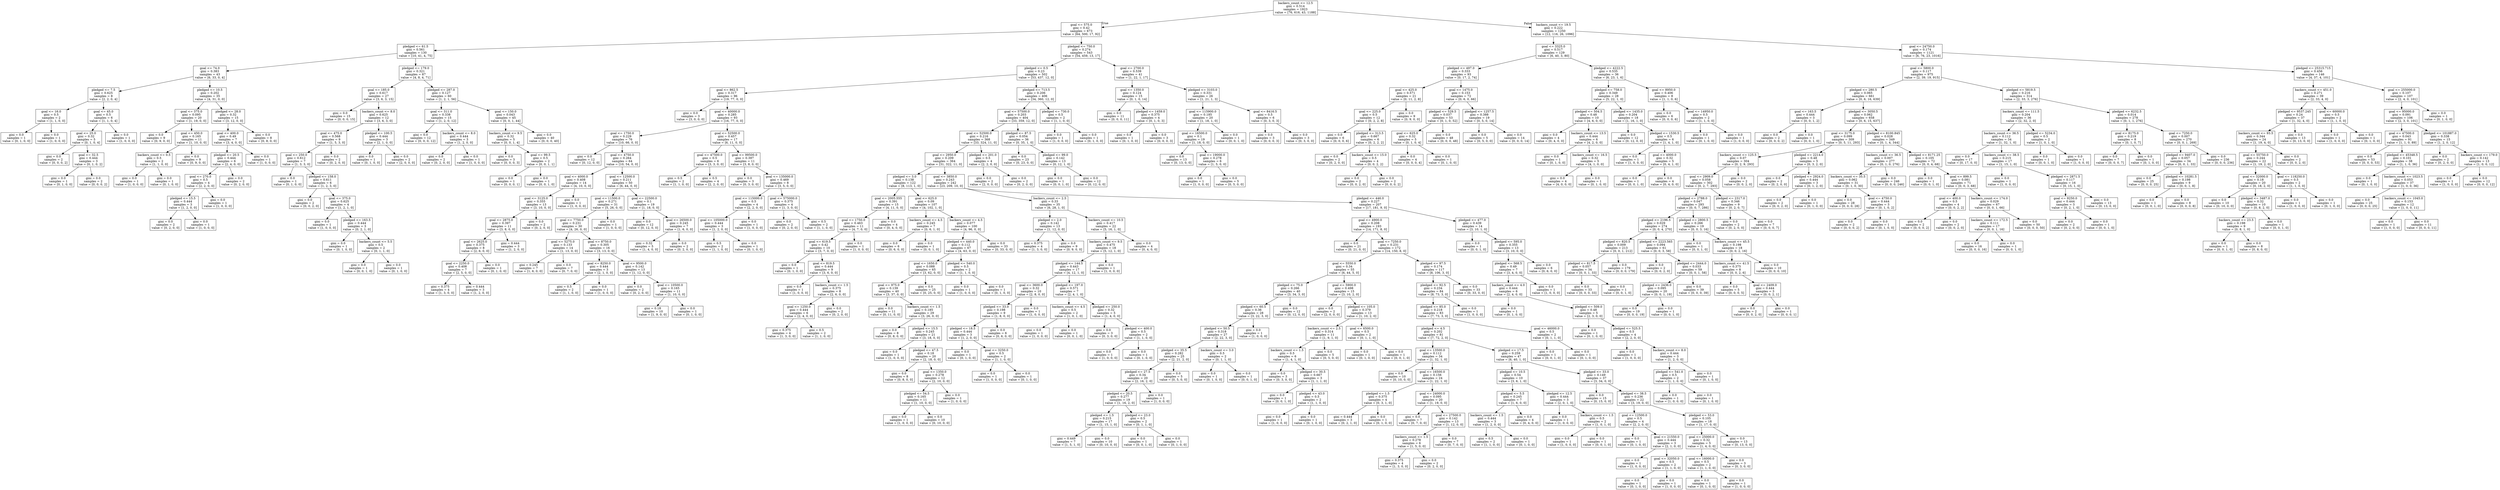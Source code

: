 digraph Tree {
node [shape=box] ;
0 [label="backers_count <= 12.5\ngini = 0.514\nsamples = 1923\nvalue = [76, 616, 43, 1188]"] ;
1 [label="goal <= 575.0\ngini = 0.42\nsamples = 673\nvalue = [64, 500, 17, 92]"] ;
0 -> 1 [labeldistance=2.5, labelangle=45, headlabel="True"] ;
2 [label="pledged <= 61.5\ngini = 0.561\nsamples = 130\nvalue = [10, 41, 4, 75]"] ;
1 -> 2 ;
3 [label="goal <= 74.0\ngini = 0.383\nsamples = 43\nvalue = [6, 33, 0, 4]"] ;
2 -> 3 ;
4 [label="pledged <= 7.5\ngini = 0.625\nsamples = 8\nvalue = [2, 2, 0, 4]"] ;
3 -> 4 ;
5 [label="goal <= 16.0\ngini = 0.5\nsamples = 2\nvalue = [1, 1, 0, 0]"] ;
4 -> 5 ;
6 [label="gini = 0.0\nsamples = 1\nvalue = [0, 1, 0, 0]"] ;
5 -> 6 ;
7 [label="gini = 0.0\nsamples = 1\nvalue = [1, 0, 0, 0]"] ;
5 -> 7 ;
8 [label="goal <= 45.0\ngini = 0.5\nsamples = 6\nvalue = [1, 1, 0, 4]"] ;
4 -> 8 ;
9 [label="goal <= 25.0\ngini = 0.32\nsamples = 5\nvalue = [0, 1, 0, 4]"] ;
8 -> 9 ;
10 [label="gini = 0.0\nsamples = 2\nvalue = [0, 0, 0, 2]"] ;
9 -> 10 ;
11 [label="goal <= 32.5\ngini = 0.444\nsamples = 3\nvalue = [0, 1, 0, 2]"] ;
9 -> 11 ;
12 [label="gini = 0.0\nsamples = 1\nvalue = [0, 1, 0, 0]"] ;
11 -> 12 ;
13 [label="gini = 0.0\nsamples = 2\nvalue = [0, 0, 0, 2]"] ;
11 -> 13 ;
14 [label="gini = 0.0\nsamples = 1\nvalue = [1, 0, 0, 0]"] ;
8 -> 14 ;
15 [label="pledged <= 10.5\ngini = 0.202\nsamples = 35\nvalue = [4, 31, 0, 0]"] ;
3 -> 15 ;
16 [label="goal <= 375.0\ngini = 0.095\nsamples = 20\nvalue = [1, 19, 0, 0]"] ;
15 -> 16 ;
17 [label="gini = 0.0\nsamples = 9\nvalue = [0, 9, 0, 0]"] ;
16 -> 17 ;
18 [label="goal <= 450.0\ngini = 0.165\nsamples = 11\nvalue = [1, 10, 0, 0]"] ;
16 -> 18 ;
19 [label="backers_count <= 0.5\ngini = 0.5\nsamples = 2\nvalue = [1, 1, 0, 0]"] ;
18 -> 19 ;
20 [label="gini = 0.0\nsamples = 1\nvalue = [1, 0, 0, 0]"] ;
19 -> 20 ;
21 [label="gini = 0.0\nsamples = 1\nvalue = [0, 1, 0, 0]"] ;
19 -> 21 ;
22 [label="gini = 0.0\nsamples = 9\nvalue = [0, 9, 0, 0]"] ;
18 -> 22 ;
23 [label="pledged <= 28.0\ngini = 0.32\nsamples = 15\nvalue = [3, 12, 0, 0]"] ;
15 -> 23 ;
24 [label="goal <= 400.0\ngini = 0.49\nsamples = 7\nvalue = [3, 4, 0, 0]"] ;
23 -> 24 ;
25 [label="pledged <= 20.5\ngini = 0.444\nsamples = 6\nvalue = [2, 4, 0, 0]"] ;
24 -> 25 ;
26 [label="goal <= 270.0\ngini = 0.5\nsamples = 4\nvalue = [2, 2, 0, 0]"] ;
25 -> 26 ;
27 [label="pledged <= 15.5\ngini = 0.444\nsamples = 3\nvalue = [1, 2, 0, 0]"] ;
26 -> 27 ;
28 [label="gini = 0.0\nsamples = 2\nvalue = [0, 2, 0, 0]"] ;
27 -> 28 ;
29 [label="gini = 0.0\nsamples = 1\nvalue = [1, 0, 0, 0]"] ;
27 -> 29 ;
30 [label="gini = 0.0\nsamples = 1\nvalue = [1, 0, 0, 0]"] ;
26 -> 30 ;
31 [label="gini = 0.0\nsamples = 2\nvalue = [0, 2, 0, 0]"] ;
25 -> 31 ;
32 [label="gini = 0.0\nsamples = 1\nvalue = [1, 0, 0, 0]"] ;
24 -> 32 ;
33 [label="gini = 0.0\nsamples = 8\nvalue = [0, 8, 0, 0]"] ;
23 -> 33 ;
34 [label="pledged <= 179.0\ngini = 0.321\nsamples = 87\nvalue = [4, 8, 4, 71]"] ;
2 -> 34 ;
35 [label="goal <= 185.0\ngini = 0.617\nsamples = 27\nvalue = [3, 6, 3, 15]"] ;
34 -> 35 ;
36 [label="gini = 0.0\nsamples = 15\nvalue = [0, 0, 0, 15]"] ;
35 -> 36 ;
37 [label="backers_count <= 8.0\ngini = 0.625\nsamples = 12\nvalue = [3, 6, 3, 0]"] ;
35 -> 37 ;
38 [label="goal <= 475.0\ngini = 0.568\nsamples = 9\nvalue = [1, 5, 3, 0]"] ;
37 -> 38 ;
39 [label="goal <= 250.0\ngini = 0.612\nsamples = 7\nvalue = [1, 3, 3, 0]"] ;
38 -> 39 ;
40 [label="gini = 0.0\nsamples = 1\nvalue = [0, 1, 0, 0]"] ;
39 -> 40 ;
41 [label="pledged <= 158.0\ngini = 0.611\nsamples = 6\nvalue = [1, 2, 3, 0]"] ;
39 -> 41 ;
42 [label="gini = 0.0\nsamples = 2\nvalue = [0, 0, 2, 0]"] ;
41 -> 42 ;
43 [label="goal <= 375.0\ngini = 0.625\nsamples = 4\nvalue = [1, 2, 1, 0]"] ;
41 -> 43 ;
44 [label="gini = 0.0\nsamples = 1\nvalue = [1, 0, 0, 0]"] ;
43 -> 44 ;
45 [label="pledged <= 163.5\ngini = 0.444\nsamples = 3\nvalue = [0, 2, 1, 0]"] ;
43 -> 45 ;
46 [label="gini = 0.0\nsamples = 1\nvalue = [0, 1, 0, 0]"] ;
45 -> 46 ;
47 [label="backers_count <= 5.5\ngini = 0.5\nsamples = 2\nvalue = [0, 1, 1, 0]"] ;
45 -> 47 ;
48 [label="gini = 0.0\nsamples = 1\nvalue = [0, 0, 1, 0]"] ;
47 -> 48 ;
49 [label="gini = 0.0\nsamples = 1\nvalue = [0, 1, 0, 0]"] ;
47 -> 49 ;
50 [label="gini = 0.0\nsamples = 2\nvalue = [0, 2, 0, 0]"] ;
38 -> 50 ;
51 [label="pledged <= 100.5\ngini = 0.444\nsamples = 3\nvalue = [2, 1, 0, 0]"] ;
37 -> 51 ;
52 [label="gini = 0.0\nsamples = 1\nvalue = [0, 1, 0, 0]"] ;
51 -> 52 ;
53 [label="gini = 0.0\nsamples = 2\nvalue = [2, 0, 0, 0]"] ;
51 -> 53 ;
54 [label="pledged <= 287.0\ngini = 0.127\nsamples = 60\nvalue = [1, 2, 1, 56]"] ;
34 -> 54 ;
55 [label="goal <= 311.0\ngini = 0.338\nsamples = 15\nvalue = [1, 2, 0, 12]"] ;
54 -> 55 ;
56 [label="gini = 0.0\nsamples = 12\nvalue = [0, 0, 0, 12]"] ;
55 -> 56 ;
57 [label="backers_count <= 8.0\ngini = 0.444\nsamples = 3\nvalue = [1, 2, 0, 0]"] ;
55 -> 57 ;
58 [label="gini = 0.0\nsamples = 2\nvalue = [0, 2, 0, 0]"] ;
57 -> 58 ;
59 [label="gini = 0.0\nsamples = 1\nvalue = [1, 0, 0, 0]"] ;
57 -> 59 ;
60 [label="goal <= 150.0\ngini = 0.043\nsamples = 45\nvalue = [0, 0, 1, 44]"] ;
54 -> 60 ;
61 [label="backers_count <= 9.5\ngini = 0.32\nsamples = 5\nvalue = [0, 0, 1, 4]"] ;
60 -> 61 ;
62 [label="gini = 0.0\nsamples = 3\nvalue = [0, 0, 0, 3]"] ;
61 -> 62 ;
63 [label="goal <= 99.5\ngini = 0.5\nsamples = 2\nvalue = [0, 0, 1, 1]"] ;
61 -> 63 ;
64 [label="gini = 0.0\nsamples = 1\nvalue = [0, 0, 0, 1]"] ;
63 -> 64 ;
65 [label="gini = 0.0\nsamples = 1\nvalue = [0, 0, 1, 0]"] ;
63 -> 65 ;
66 [label="gini = 0.0\nsamples = 40\nvalue = [0, 0, 0, 40]"] ;
60 -> 66 ;
67 [label="pledged <= 750.0\ngini = 0.274\nsamples = 543\nvalue = [54, 459, 13, 17]"] ;
1 -> 67 ;
68 [label="pledged <= 0.5\ngini = 0.23\nsamples = 502\nvalue = [53, 437, 12, 0]"] ;
67 -> 68 ;
69 [label="goal <= 862.5\ngini = 0.317\nsamples = 96\nvalue = [19, 77, 0, 0]"] ;
68 -> 69 ;
70 [label="gini = 0.0\nsamples = 3\nvalue = [3, 0, 0, 0]"] ;
69 -> 70 ;
71 [label="goal <= 40000.0\ngini = 0.285\nsamples = 93\nvalue = [16, 77, 0, 0]"] ;
69 -> 71 ;
72 [label="goal <= 1750.0\ngini = 0.229\nsamples = 76\nvalue = [10, 66, 0, 0]"] ;
71 -> 72 ;
73 [label="gini = 0.0\nsamples = 12\nvalue = [0, 12, 0, 0]"] ;
72 -> 73 ;
74 [label="goal <= 4750.0\ngini = 0.264\nsamples = 64\nvalue = [10, 54, 0, 0]"] ;
72 -> 74 ;
75 [label="goal <= 4000.0\ngini = 0.408\nsamples = 14\nvalue = [4, 10, 0, 0]"] ;
74 -> 75 ;
76 [label="goal <= 3125.0\ngini = 0.355\nsamples = 13\nvalue = [3, 10, 0, 0]"] ;
75 -> 76 ;
77 [label="goal <= 2875.0\ngini = 0.397\nsamples = 11\nvalue = [3, 8, 0, 0]"] ;
76 -> 77 ;
78 [label="goal <= 2625.0\ngini = 0.375\nsamples = 8\nvalue = [2, 6, 0, 0]"] ;
77 -> 78 ;
79 [label="goal <= 2250.0\ngini = 0.408\nsamples = 7\nvalue = [2, 5, 0, 0]"] ;
78 -> 79 ;
80 [label="gini = 0.375\nsamples = 4\nvalue = [1, 3, 0, 0]"] ;
79 -> 80 ;
81 [label="gini = 0.444\nsamples = 3\nvalue = [1, 2, 0, 0]"] ;
79 -> 81 ;
82 [label="gini = 0.0\nsamples = 1\nvalue = [0, 1, 0, 0]"] ;
78 -> 82 ;
83 [label="gini = 0.444\nsamples = 3\nvalue = [1, 2, 0, 0]"] ;
77 -> 83 ;
84 [label="gini = 0.0\nsamples = 2\nvalue = [0, 2, 0, 0]"] ;
76 -> 84 ;
85 [label="gini = 0.0\nsamples = 1\nvalue = [1, 0, 0, 0]"] ;
75 -> 85 ;
86 [label="goal <= 12500.0\ngini = 0.211\nsamples = 50\nvalue = [6, 44, 0, 0]"] ;
74 -> 86 ;
87 [label="goal <= 11500.0\ngini = 0.271\nsamples = 31\nvalue = [5, 26, 0, 0]"] ;
86 -> 87 ;
88 [label="goal <= 7750.0\ngini = 0.231\nsamples = 30\nvalue = [4, 26, 0, 0]"] ;
87 -> 88 ;
89 [label="goal <= 5275.0\ngini = 0.133\nsamples = 14\nvalue = [1, 13, 0, 0]"] ;
88 -> 89 ;
90 [label="gini = 0.245\nsamples = 7\nvalue = [1, 6, 0, 0]"] ;
89 -> 90 ;
91 [label="gini = 0.0\nsamples = 7\nvalue = [0, 7, 0, 0]"] ;
89 -> 91 ;
92 [label="goal <= 8750.0\ngini = 0.305\nsamples = 16\nvalue = [3, 13, 0, 0]"] ;
88 -> 92 ;
93 [label="goal <= 8250.0\ngini = 0.444\nsamples = 3\nvalue = [2, 1, 0, 0]"] ;
92 -> 93 ;
94 [label="gini = 0.5\nsamples = 2\nvalue = [1, 1, 0, 0]"] ;
93 -> 94 ;
95 [label="gini = 0.0\nsamples = 1\nvalue = [1, 0, 0, 0]"] ;
93 -> 95 ;
96 [label="goal <= 9500.0\ngini = 0.142\nsamples = 13\nvalue = [1, 12, 0, 0]"] ;
92 -> 96 ;
97 [label="gini = 0.0\nsamples = 2\nvalue = [0, 2, 0, 0]"] ;
96 -> 97 ;
98 [label="goal <= 10500.0\ngini = 0.165\nsamples = 11\nvalue = [1, 10, 0, 0]"] ;
96 -> 98 ;
99 [label="gini = 0.18\nsamples = 10\nvalue = [1, 9, 0, 0]"] ;
98 -> 99 ;
100 [label="gini = 0.0\nsamples = 1\nvalue = [0, 1, 0, 0]"] ;
98 -> 100 ;
101 [label="gini = 0.0\nsamples = 1\nvalue = [1, 0, 0, 0]"] ;
87 -> 101 ;
102 [label="goal <= 22500.0\ngini = 0.1\nsamples = 19\nvalue = [1, 18, 0, 0]"] ;
86 -> 102 ;
103 [label="gini = 0.0\nsamples = 12\nvalue = [0, 12, 0, 0]"] ;
102 -> 103 ;
104 [label="goal <= 26500.0\ngini = 0.245\nsamples = 7\nvalue = [1, 6, 0, 0]"] ;
102 -> 104 ;
105 [label="gini = 0.32\nsamples = 5\nvalue = [1, 4, 0, 0]"] ;
104 -> 105 ;
106 [label="gini = 0.0\nsamples = 2\nvalue = [0, 2, 0, 0]"] ;
104 -> 106 ;
107 [label="goal <= 52500.0\ngini = 0.457\nsamples = 17\nvalue = [6, 11, 0, 0]"] ;
71 -> 107 ;
108 [label="goal <= 47500.0\ngini = 0.5\nsamples = 6\nvalue = [3, 3, 0, 0]"] ;
107 -> 108 ;
109 [label="gini = 0.5\nsamples = 2\nvalue = [1, 1, 0, 0]"] ;
108 -> 109 ;
110 [label="gini = 0.5\nsamples = 4\nvalue = [2, 2, 0, 0]"] ;
108 -> 110 ;
111 [label="goal <= 99500.0\ngini = 0.397\nsamples = 11\nvalue = [3, 8, 0, 0]"] ;
107 -> 111 ;
112 [label="gini = 0.0\nsamples = 3\nvalue = [0, 3, 0, 0]"] ;
111 -> 112 ;
113 [label="goal <= 135000.0\ngini = 0.469\nsamples = 8\nvalue = [3, 5, 0, 0]"] ;
111 -> 113 ;
114 [label="goal <= 115000.0\ngini = 0.5\nsamples = 4\nvalue = [2, 2, 0, 0]"] ;
113 -> 114 ;
115 [label="goal <= 105000.0\ngini = 0.444\nsamples = 3\nvalue = [1, 2, 0, 0]"] ;
114 -> 115 ;
116 [label="gini = 0.5\nsamples = 2\nvalue = [1, 1, 0, 0]"] ;
115 -> 116 ;
117 [label="gini = 0.0\nsamples = 1\nvalue = [0, 1, 0, 0]"] ;
115 -> 117 ;
118 [label="gini = 0.0\nsamples = 1\nvalue = [1, 0, 0, 0]"] ;
114 -> 118 ;
119 [label="goal <= 575000.0\ngini = 0.375\nsamples = 4\nvalue = [1, 3, 0, 0]"] ;
113 -> 119 ;
120 [label="gini = 0.0\nsamples = 2\nvalue = [0, 2, 0, 0]"] ;
119 -> 120 ;
121 [label="gini = 0.5\nsamples = 2\nvalue = [1, 1, 0, 0]"] ;
119 -> 121 ;
122 [label="pledged <= 713.5\ngini = 0.206\nsamples = 406\nvalue = [34, 360, 12, 0]"] ;
68 -> 122 ;
123 [label="goal <= 57500.0\ngini = 0.203\nsamples = 404\nvalue = [33, 359, 12, 0]"] ;
122 -> 123 ;
124 [label="goal <= 52500.0\ngini = 0.216\nsamples = 368\nvalue = [33, 324, 11, 0]"] ;
123 -> 124 ;
125 [label="goal <= 2950.0\ngini = 0.209\nsamples = 364\nvalue = [31, 322, 11, 0]"] ;
124 -> 125 ;
126 [label="pledged <= 3.0\ngini = 0.138\nsamples = 122\nvalue = [8, 113, 1, 0]"] ;
125 -> 126 ;
127 [label="goal <= 2005.555\ngini = 0.391\nsamples = 15\nvalue = [4, 11, 0, 0]"] ;
126 -> 127 ;
128 [label="goal <= 1750.0\ngini = 0.463\nsamples = 11\nvalue = [4, 7, 0, 0]"] ;
127 -> 128 ;
129 [label="goal <= 619.5\ngini = 0.42\nsamples = 10\nvalue = [3, 7, 0, 0]"] ;
128 -> 129 ;
130 [label="gini = 0.0\nsamples = 1\nvalue = [0, 1, 0, 0]"] ;
129 -> 130 ;
131 [label="goal <= 819.5\ngini = 0.444\nsamples = 9\nvalue = [3, 6, 0, 0]"] ;
129 -> 131 ;
132 [label="gini = 0.0\nsamples = 1\nvalue = [1, 0, 0, 0]"] ;
131 -> 132 ;
133 [label="backers_count <= 1.5\ngini = 0.375\nsamples = 8\nvalue = [2, 6, 0, 0]"] ;
131 -> 133 ;
134 [label="goal <= 1250.0\ngini = 0.444\nsamples = 6\nvalue = [2, 4, 0, 0]"] ;
133 -> 134 ;
135 [label="gini = 0.375\nsamples = 4\nvalue = [1, 3, 0, 0]"] ;
134 -> 135 ;
136 [label="gini = 0.5\nsamples = 2\nvalue = [1, 1, 0, 0]"] ;
134 -> 136 ;
137 [label="gini = 0.0\nsamples = 2\nvalue = [0, 2, 0, 0]"] ;
133 -> 137 ;
138 [label="gini = 0.0\nsamples = 1\nvalue = [1, 0, 0, 0]"] ;
128 -> 138 ;
139 [label="gini = 0.0\nsamples = 4\nvalue = [0, 4, 0, 0]"] ;
127 -> 139 ;
140 [label="goal <= 625.0\ngini = 0.09\nsamples = 107\nvalue = [4, 102, 1, 0]"] ;
126 -> 140 ;
141 [label="backers_count <= 4.5\ngini = 0.245\nsamples = 7\nvalue = [0, 6, 1, 0]"] ;
140 -> 141 ;
142 [label="gini = 0.0\nsamples = 6\nvalue = [0, 6, 0, 0]"] ;
141 -> 142 ;
143 [label="gini = 0.0\nsamples = 1\nvalue = [0, 0, 1, 0]"] ;
141 -> 143 ;
144 [label="backers_count <= 4.5\ngini = 0.077\nsamples = 100\nvalue = [4, 96, 0, 0]"] ;
140 -> 144 ;
145 [label="pledged <= 440.0\ngini = 0.112\nsamples = 67\nvalue = [4, 63, 0, 0]"] ;
144 -> 145 ;
146 [label="goal <= 1650.0\ngini = 0.088\nsamples = 65\nvalue = [3, 62, 0, 0]"] ;
145 -> 146 ;
147 [label="goal <= 975.0\ngini = 0.139\nsamples = 40\nvalue = [3, 37, 0, 0]"] ;
146 -> 147 ;
148 [label="gini = 0.0\nsamples = 11\nvalue = [0, 11, 0, 0]"] ;
147 -> 148 ;
149 [label="backers_count <= 1.5\ngini = 0.185\nsamples = 29\nvalue = [3, 26, 0, 0]"] ;
147 -> 149 ;
150 [label="gini = 0.0\nsamples = 8\nvalue = [0, 8, 0, 0]"] ;
149 -> 150 ;
151 [label="pledged <= 15.5\ngini = 0.245\nsamples = 21\nvalue = [3, 18, 0, 0]"] ;
149 -> 151 ;
152 [label="gini = 0.0\nsamples = 1\nvalue = [1, 0, 0, 0]"] ;
151 -> 152 ;
153 [label="pledged <= 47.5\ngini = 0.18\nsamples = 20\nvalue = [2, 18, 0, 0]"] ;
151 -> 153 ;
154 [label="gini = 0.0\nsamples = 8\nvalue = [0, 8, 0, 0]"] ;
153 -> 154 ;
155 [label="goal <= 1350.0\ngini = 0.278\nsamples = 12\nvalue = [2, 10, 0, 0]"] ;
153 -> 155 ;
156 [label="pledged <= 54.5\ngini = 0.165\nsamples = 11\nvalue = [1, 10, 0, 0]"] ;
155 -> 156 ;
157 [label="gini = 0.0\nsamples = 1\nvalue = [1, 0, 0, 0]"] ;
156 -> 157 ;
158 [label="gini = 0.0\nsamples = 10\nvalue = [0, 10, 0, 0]"] ;
156 -> 158 ;
159 [label="gini = 0.0\nsamples = 1\nvalue = [1, 0, 0, 0]"] ;
155 -> 159 ;
160 [label="gini = 0.0\nsamples = 25\nvalue = [0, 25, 0, 0]"] ;
146 -> 160 ;
161 [label="pledged <= 540.0\ngini = 0.5\nsamples = 2\nvalue = [1, 1, 0, 0]"] ;
145 -> 161 ;
162 [label="gini = 0.0\nsamples = 1\nvalue = [1, 0, 0, 0]"] ;
161 -> 162 ;
163 [label="gini = 0.0\nsamples = 1\nvalue = [0, 1, 0, 0]"] ;
161 -> 163 ;
164 [label="gini = 0.0\nsamples = 33\nvalue = [0, 33, 0, 0]"] ;
144 -> 164 ;
165 [label="goal <= 3850.0\ngini = 0.243\nsamples = 242\nvalue = [23, 209, 10, 0]"] ;
125 -> 165 ;
166 [label="backers_count <= 2.5\ngini = 0.33\nsamples = 35\nvalue = [6, 28, 1, 0]"] ;
165 -> 166 ;
167 [label="pledged <= 2.0\ngini = 0.142\nsamples = 13\nvalue = [1, 12, 0, 0]"] ;
166 -> 167 ;
168 [label="gini = 0.375\nsamples = 4\nvalue = [1, 3, 0, 0]"] ;
167 -> 168 ;
169 [label="gini = 0.0\nsamples = 9\nvalue = [0, 9, 0, 0]"] ;
167 -> 169 ;
170 [label="backers_count <= 10.5\ngini = 0.417\nsamples = 22\nvalue = [5, 16, 1, 0]"] ;
166 -> 170 ;
171 [label="backers_count <= 9.5\ngini = 0.475\nsamples = 18\nvalue = [5, 12, 1, 0]"] ;
170 -> 171 ;
172 [label="pledged <= 144.5\ngini = 0.443\nsamples = 17\nvalue = [4, 12, 1, 0]"] ;
171 -> 172 ;
173 [label="goal <= 3600.0\ngini = 0.32\nsamples = 10\nvalue = [2, 8, 0, 0]"] ;
172 -> 173 ;
174 [label="pledged <= 33.0\ngini = 0.198\nsamples = 9\nvalue = [1, 8, 0, 0]"] ;
173 -> 174 ;
175 [label="pledged <= 18.5\ngini = 0.444\nsamples = 3\nvalue = [1, 2, 0, 0]"] ;
174 -> 175 ;
176 [label="gini = 0.0\nsamples = 1\nvalue = [0, 1, 0, 0]"] ;
175 -> 176 ;
177 [label="goal <= 3250.0\ngini = 0.5\nsamples = 2\nvalue = [1, 1, 0, 0]"] ;
175 -> 177 ;
178 [label="gini = 0.0\nsamples = 1\nvalue = [1, 0, 0, 0]"] ;
177 -> 178 ;
179 [label="gini = 0.0\nsamples = 1\nvalue = [0, 1, 0, 0]"] ;
177 -> 179 ;
180 [label="gini = 0.0\nsamples = 6\nvalue = [0, 6, 0, 0]"] ;
174 -> 180 ;
181 [label="gini = 0.0\nsamples = 1\nvalue = [1, 0, 0, 0]"] ;
173 -> 181 ;
182 [label="pledged <= 197.0\ngini = 0.571\nsamples = 7\nvalue = [2, 4, 1, 0]"] ;
172 -> 182 ;
183 [label="backers_count <= 4.5\ngini = 0.5\nsamples = 2\nvalue = [1, 0, 1, 0]"] ;
182 -> 183 ;
184 [label="gini = 0.0\nsamples = 1\nvalue = [1, 0, 0, 0]"] ;
183 -> 184 ;
185 [label="gini = 0.0\nsamples = 1\nvalue = [0, 0, 1, 0]"] ;
183 -> 185 ;
186 [label="pledged <= 250.0\ngini = 0.32\nsamples = 5\nvalue = [1, 4, 0, 0]"] ;
182 -> 186 ;
187 [label="gini = 0.0\nsamples = 3\nvalue = [0, 3, 0, 0]"] ;
186 -> 187 ;
188 [label="pledged <= 400.0\ngini = 0.5\nsamples = 2\nvalue = [1, 1, 0, 0]"] ;
186 -> 188 ;
189 [label="gini = 0.0\nsamples = 1\nvalue = [1, 0, 0, 0]"] ;
188 -> 189 ;
190 [label="gini = 0.0\nsamples = 1\nvalue = [0, 1, 0, 0]"] ;
188 -> 190 ;
191 [label="gini = 0.0\nsamples = 1\nvalue = [1, 0, 0, 0]"] ;
171 -> 191 ;
192 [label="gini = 0.0\nsamples = 4\nvalue = [0, 4, 0, 0]"] ;
170 -> 192 ;
193 [label="pledged <= 446.0\ngini = 0.227\nsamples = 207\nvalue = [17, 181, 9, 0]"] ;
165 -> 193 ;
194 [label="goal <= 4900.0\ngini = 0.208\nsamples = 193\nvalue = [14, 171, 8, 0]"] ;
193 -> 194 ;
195 [label="gini = 0.0\nsamples = 21\nvalue = [0, 21, 0, 0]"] ;
194 -> 195 ;
196 [label="goal <= 7250.0\ngini = 0.231\nsamples = 172\nvalue = [14, 150, 8, 0]"] ;
194 -> 196 ;
197 [label="goal <= 5550.0\ngini = 0.34\nsamples = 55\nvalue = [6, 44, 5, 0]"] ;
196 -> 197 ;
198 [label="pledged <= 75.0\ngini = 0.266\nsamples = 40\nvalue = [3, 34, 3, 0]"] ;
197 -> 198 ;
199 [label="pledged <= 60.5\ngini = 0.36\nsamples = 28\nvalue = [3, 22, 3, 0]"] ;
198 -> 199 ;
200 [label="pledged <= 50.5\ngini = 0.318\nsamples = 27\nvalue = [2, 22, 3, 0]"] ;
199 -> 200 ;
201 [label="pledged <= 35.5\ngini = 0.282\nsamples = 25\nvalue = [2, 21, 2, 0]"] ;
200 -> 201 ;
202 [label="pledged <= 27.5\ngini = 0.34\nsamples = 20\nvalue = [2, 16, 2, 0]"] ;
201 -> 202 ;
203 [label="pledged <= 20.5\ngini = 0.277\nsamples = 19\nvalue = [1, 16, 2, 0]"] ;
202 -> 203 ;
204 [label="pledged <= 1.5\ngini = 0.215\nsamples = 17\nvalue = [1, 15, 1, 0]"] ;
203 -> 204 ;
205 [label="gini = 0.449\nsamples = 7\nvalue = [1, 5, 1, 0]"] ;
204 -> 205 ;
206 [label="gini = 0.0\nsamples = 10\nvalue = [0, 10, 0, 0]"] ;
204 -> 206 ;
207 [label="pledged <= 23.0\ngini = 0.5\nsamples = 2\nvalue = [0, 1, 1, 0]"] ;
203 -> 207 ;
208 [label="gini = 0.0\nsamples = 1\nvalue = [0, 0, 1, 0]"] ;
207 -> 208 ;
209 [label="gini = 0.0\nsamples = 1\nvalue = [0, 1, 0, 0]"] ;
207 -> 209 ;
210 [label="gini = 0.0\nsamples = 1\nvalue = [1, 0, 0, 0]"] ;
202 -> 210 ;
211 [label="gini = 0.0\nsamples = 5\nvalue = [0, 5, 0, 0]"] ;
201 -> 211 ;
212 [label="backers_count <= 3.0\ngini = 0.5\nsamples = 2\nvalue = [0, 1, 1, 0]"] ;
200 -> 212 ;
213 [label="gini = 0.0\nsamples = 1\nvalue = [0, 1, 0, 0]"] ;
212 -> 213 ;
214 [label="gini = 0.0\nsamples = 1\nvalue = [0, 0, 1, 0]"] ;
212 -> 214 ;
215 [label="gini = 0.0\nsamples = 1\nvalue = [1, 0, 0, 0]"] ;
199 -> 215 ;
216 [label="gini = 0.0\nsamples = 12\nvalue = [0, 12, 0, 0]"] ;
198 -> 216 ;
217 [label="goal <= 5900.0\ngini = 0.498\nsamples = 15\nvalue = [3, 10, 2, 0]"] ;
197 -> 217 ;
218 [label="gini = 0.0\nsamples = 2\nvalue = [2, 0, 0, 0]"] ;
217 -> 218 ;
219 [label="pledged <= 105.0\ngini = 0.379\nsamples = 13\nvalue = [1, 10, 2, 0]"] ;
217 -> 219 ;
220 [label="backers_count <= 2.5\ngini = 0.314\nsamples = 11\nvalue = [1, 9, 1, 0]"] ;
219 -> 220 ;
221 [label="backers_count <= 1.5\ngini = 0.5\nsamples = 6\nvalue = [1, 4, 1, 0]"] ;
220 -> 221 ;
222 [label="gini = 0.0\nsamples = 3\nvalue = [0, 3, 0, 0]"] ;
221 -> 222 ;
223 [label="pledged <= 30.5\ngini = 0.667\nsamples = 3\nvalue = [1, 1, 1, 0]"] ;
221 -> 223 ;
224 [label="gini = 0.0\nsamples = 1\nvalue = [0, 0, 1, 0]"] ;
223 -> 224 ;
225 [label="pledged <= 43.0\ngini = 0.5\nsamples = 2\nvalue = [1, 1, 0, 0]"] ;
223 -> 225 ;
226 [label="gini = 0.0\nsamples = 1\nvalue = [1, 0, 0, 0]"] ;
225 -> 226 ;
227 [label="gini = 0.0\nsamples = 1\nvalue = [0, 1, 0, 0]"] ;
225 -> 227 ;
228 [label="gini = 0.0\nsamples = 5\nvalue = [0, 5, 0, 0]"] ;
220 -> 228 ;
229 [label="goal <= 6500.0\ngini = 0.5\nsamples = 2\nvalue = [0, 1, 1, 0]"] ;
219 -> 229 ;
230 [label="gini = 0.0\nsamples = 1\nvalue = [0, 1, 0, 0]"] ;
229 -> 230 ;
231 [label="gini = 0.0\nsamples = 1\nvalue = [0, 0, 1, 0]"] ;
229 -> 231 ;
232 [label="pledged <= 97.5\ngini = 0.174\nsamples = 117\nvalue = [8, 106, 3, 0]"] ;
196 -> 232 ;
233 [label="pledged <= 92.5\ngini = 0.234\nsamples = 84\nvalue = [8, 73, 3, 0]"] ;
232 -> 233 ;
234 [label="pledged <= 85.0\ngini = 0.218\nsamples = 83\nvalue = [7, 73, 3, 0]"] ;
233 -> 234 ;
235 [label="pledged <= 4.5\ngini = 0.202\nsamples = 81\nvalue = [7, 72, 2, 0]"] ;
234 -> 235 ;
236 [label="goal <= 13500.0\ngini = 0.112\nsamples = 34\nvalue = [1, 32, 1, 0]"] ;
235 -> 236 ;
237 [label="gini = 0.0\nsamples = 10\nvalue = [0, 10, 0, 0]"] ;
236 -> 237 ;
238 [label="goal <= 16500.0\ngini = 0.156\nsamples = 24\nvalue = [1, 22, 1, 0]"] ;
236 -> 238 ;
239 [label="pledged <= 1.5\ngini = 0.375\nsamples = 4\nvalue = [0, 3, 1, 0]"] ;
238 -> 239 ;
240 [label="gini = 0.444\nsamples = 3\nvalue = [0, 2, 1, 0]"] ;
239 -> 240 ;
241 [label="gini = 0.0\nsamples = 1\nvalue = [0, 1, 0, 0]"] ;
239 -> 241 ;
242 [label="goal <= 24000.0\ngini = 0.095\nsamples = 20\nvalue = [1, 19, 0, 0]"] ;
238 -> 242 ;
243 [label="gini = 0.0\nsamples = 7\nvalue = [0, 7, 0, 0]"] ;
242 -> 243 ;
244 [label="goal <= 27500.0\ngini = 0.142\nsamples = 13\nvalue = [1, 12, 0, 0]"] ;
242 -> 244 ;
245 [label="backers_count <= 1.5\ngini = 0.278\nsamples = 6\nvalue = [1, 5, 0, 0]"] ;
244 -> 245 ;
246 [label="gini = 0.375\nsamples = 4\nvalue = [1, 3, 0, 0]"] ;
245 -> 246 ;
247 [label="gini = 0.0\nsamples = 2\nvalue = [0, 2, 0, 0]"] ;
245 -> 247 ;
248 [label="gini = 0.0\nsamples = 7\nvalue = [0, 7, 0, 0]"] ;
244 -> 248 ;
249 [label="pledged <= 17.5\ngini = 0.259\nsamples = 47\nvalue = [6, 40, 1, 0]"] ;
235 -> 249 ;
250 [label="pledged <= 10.5\ngini = 0.54\nsamples = 10\nvalue = [3, 6, 1, 0]"] ;
249 -> 250 ;
251 [label="pledged <= 5.5\ngini = 0.245\nsamples = 7\nvalue = [1, 6, 0, 0]"] ;
250 -> 251 ;
252 [label="backers_count <= 1.5\ngini = 0.444\nsamples = 3\nvalue = [1, 2, 0, 0]"] ;
251 -> 252 ;
253 [label="gini = 0.5\nsamples = 2\nvalue = [1, 1, 0, 0]"] ;
252 -> 253 ;
254 [label="gini = 0.0\nsamples = 1\nvalue = [0, 1, 0, 0]"] ;
252 -> 254 ;
255 [label="gini = 0.0\nsamples = 4\nvalue = [0, 4, 0, 0]"] ;
251 -> 255 ;
256 [label="pledged <= 12.5\ngini = 0.444\nsamples = 3\nvalue = [2, 0, 1, 0]"] ;
250 -> 256 ;
257 [label="gini = 0.0\nsamples = 1\nvalue = [1, 0, 0, 0]"] ;
256 -> 257 ;
258 [label="backers_count <= 1.5\ngini = 0.5\nsamples = 2\nvalue = [1, 0, 1, 0]"] ;
256 -> 258 ;
259 [label="gini = 0.0\nsamples = 1\nvalue = [1, 0, 0, 0]"] ;
258 -> 259 ;
260 [label="gini = 0.0\nsamples = 1\nvalue = [0, 0, 1, 0]"] ;
258 -> 260 ;
261 [label="pledged <= 33.0\ngini = 0.149\nsamples = 37\nvalue = [3, 34, 0, 0]"] ;
249 -> 261 ;
262 [label="gini = 0.0\nsamples = 15\nvalue = [0, 15, 0, 0]"] ;
261 -> 262 ;
263 [label="pledged <= 38.5\ngini = 0.236\nsamples = 22\nvalue = [3, 19, 0, 0]"] ;
261 -> 263 ;
264 [label="goal <= 12500.0\ngini = 0.5\nsamples = 4\nvalue = [2, 2, 0, 0]"] ;
263 -> 264 ;
265 [label="gini = 0.0\nsamples = 1\nvalue = [0, 1, 0, 0]"] ;
264 -> 265 ;
266 [label="goal <= 21550.0\ngini = 0.444\nsamples = 3\nvalue = [2, 1, 0, 0]"] ;
264 -> 266 ;
267 [label="gini = 0.0\nsamples = 1\nvalue = [1, 0, 0, 0]"] ;
266 -> 267 ;
268 [label="goal <= 32050.0\ngini = 0.5\nsamples = 2\nvalue = [1, 1, 0, 0]"] ;
266 -> 268 ;
269 [label="gini = 0.0\nsamples = 1\nvalue = [0, 1, 0, 0]"] ;
268 -> 269 ;
270 [label="gini = 0.0\nsamples = 1\nvalue = [1, 0, 0, 0]"] ;
268 -> 270 ;
271 [label="pledged <= 53.0\ngini = 0.105\nsamples = 18\nvalue = [1, 17, 0, 0]"] ;
263 -> 271 ;
272 [label="goal <= 25000.0\ngini = 0.32\nsamples = 5\nvalue = [1, 4, 0, 0]"] ;
271 -> 272 ;
273 [label="goal <= 16000.0\ngini = 0.5\nsamples = 2\nvalue = [1, 1, 0, 0]"] ;
272 -> 273 ;
274 [label="gini = 0.0\nsamples = 1\nvalue = [0, 1, 0, 0]"] ;
273 -> 274 ;
275 [label="gini = 0.0\nsamples = 1\nvalue = [1, 0, 0, 0]"] ;
273 -> 275 ;
276 [label="gini = 0.0\nsamples = 3\nvalue = [0, 3, 0, 0]"] ;
272 -> 276 ;
277 [label="gini = 0.0\nsamples = 13\nvalue = [0, 13, 0, 0]"] ;
271 -> 277 ;
278 [label="goal <= 46000.0\ngini = 0.5\nsamples = 2\nvalue = [0, 1, 1, 0]"] ;
234 -> 278 ;
279 [label="gini = 0.0\nsamples = 1\nvalue = [0, 0, 1, 0]"] ;
278 -> 279 ;
280 [label="gini = 0.0\nsamples = 1\nvalue = [0, 1, 0, 0]"] ;
278 -> 280 ;
281 [label="gini = 0.0\nsamples = 1\nvalue = [1, 0, 0, 0]"] ;
233 -> 281 ;
282 [label="gini = 0.0\nsamples = 33\nvalue = [0, 33, 0, 0]"] ;
232 -> 282 ;
283 [label="pledged <= 477.0\ngini = 0.439\nsamples = 14\nvalue = [3, 10, 1, 0]"] ;
193 -> 283 ;
284 [label="gini = 0.0\nsamples = 1\nvalue = [0, 0, 1, 0]"] ;
283 -> 284 ;
285 [label="pledged <= 595.0\ngini = 0.355\nsamples = 13\nvalue = [3, 10, 0, 0]"] ;
283 -> 285 ;
286 [label="pledged <= 568.5\ngini = 0.49\nsamples = 7\nvalue = [3, 4, 0, 0]"] ;
285 -> 286 ;
287 [label="backers_count <= 4.0\ngini = 0.444\nsamples = 6\nvalue = [2, 4, 0, 0]"] ;
286 -> 287 ;
288 [label="gini = 0.0\nsamples = 1\nvalue = [0, 1, 0, 0]"] ;
287 -> 288 ;
289 [label="pledged <= 509.0\ngini = 0.48\nsamples = 5\nvalue = [2, 3, 0, 0]"] ;
287 -> 289 ;
290 [label="gini = 0.0\nsamples = 1\nvalue = [0, 1, 0, 0]"] ;
289 -> 290 ;
291 [label="pledged <= 525.5\ngini = 0.5\nsamples = 4\nvalue = [2, 2, 0, 0]"] ;
289 -> 291 ;
292 [label="gini = 0.0\nsamples = 1\nvalue = [1, 0, 0, 0]"] ;
291 -> 292 ;
293 [label="backers_count <= 8.0\ngini = 0.444\nsamples = 3\nvalue = [1, 2, 0, 0]"] ;
291 -> 293 ;
294 [label="pledged <= 541.0\ngini = 0.5\nsamples = 2\nvalue = [1, 1, 0, 0]"] ;
293 -> 294 ;
295 [label="gini = 0.0\nsamples = 1\nvalue = [1, 0, 0, 0]"] ;
294 -> 295 ;
296 [label="gini = 0.0\nsamples = 1\nvalue = [0, 1, 0, 0]"] ;
294 -> 296 ;
297 [label="gini = 0.0\nsamples = 1\nvalue = [0, 1, 0, 0]"] ;
293 -> 297 ;
298 [label="gini = 0.0\nsamples = 1\nvalue = [1, 0, 0, 0]"] ;
286 -> 298 ;
299 [label="gini = 0.0\nsamples = 6\nvalue = [0, 6, 0, 0]"] ;
285 -> 299 ;
300 [label="pledged <= 201.0\ngini = 0.5\nsamples = 4\nvalue = [2, 2, 0, 0]"] ;
124 -> 300 ;
301 [label="gini = 0.0\nsamples = 2\nvalue = [2, 0, 0, 0]"] ;
300 -> 301 ;
302 [label="gini = 0.0\nsamples = 2\nvalue = [0, 2, 0, 0]"] ;
300 -> 302 ;
303 [label="pledged <= 87.5\ngini = 0.054\nsamples = 36\nvalue = [0, 35, 1, 0]"] ;
123 -> 303 ;
304 [label="gini = 0.0\nsamples = 23\nvalue = [0, 23, 0, 0]"] ;
303 -> 304 ;
305 [label="pledged <= 99.0\ngini = 0.142\nsamples = 13\nvalue = [0, 12, 1, 0]"] ;
303 -> 305 ;
306 [label="gini = 0.0\nsamples = 1\nvalue = [0, 0, 1, 0]"] ;
305 -> 306 ;
307 [label="gini = 0.0\nsamples = 12\nvalue = [0, 12, 0, 0]"] ;
305 -> 307 ;
308 [label="pledged <= 730.0\ngini = 0.5\nsamples = 2\nvalue = [1, 1, 0, 0]"] ;
122 -> 308 ;
309 [label="gini = 0.0\nsamples = 1\nvalue = [1, 0, 0, 0]"] ;
308 -> 309 ;
310 [label="gini = 0.0\nsamples = 1\nvalue = [0, 1, 0, 0]"] ;
308 -> 310 ;
311 [label="goal <= 2700.0\ngini = 0.539\nsamples = 41\nvalue = [1, 22, 1, 17]"] ;
67 -> 311 ;
312 [label="goal <= 1350.0\ngini = 0.124\nsamples = 15\nvalue = [0, 1, 0, 14]"] ;
311 -> 312 ;
313 [label="gini = 0.0\nsamples = 11\nvalue = [0, 0, 0, 11]"] ;
312 -> 313 ;
314 [label="pledged <= 1459.0\ngini = 0.375\nsamples = 4\nvalue = [0, 1, 0, 3]"] ;
312 -> 314 ;
315 [label="gini = 0.0\nsamples = 1\nvalue = [0, 1, 0, 0]"] ;
314 -> 315 ;
316 [label="gini = 0.0\nsamples = 3\nvalue = [0, 0, 0, 3]"] ;
314 -> 316 ;
317 [label="pledged <= 3103.0\ngini = 0.331\nsamples = 26\nvalue = [1, 21, 1, 3]"] ;
311 -> 317 ;
318 [label="goal <= 115900.0\ngini = 0.185\nsamples = 20\nvalue = [1, 18, 1, 0]"] ;
317 -> 318 ;
319 [label="goal <= 16500.0\ngini = 0.1\nsamples = 19\nvalue = [1, 18, 0, 0]"] ;
318 -> 319 ;
320 [label="gini = 0.0\nsamples = 13\nvalue = [0, 13, 0, 0]"] ;
319 -> 320 ;
321 [label="goal <= 19000.0\ngini = 0.278\nsamples = 6\nvalue = [1, 5, 0, 0]"] ;
319 -> 321 ;
322 [label="gini = 0.0\nsamples = 1\nvalue = [1, 0, 0, 0]"] ;
321 -> 322 ;
323 [label="gini = 0.0\nsamples = 5\nvalue = [0, 5, 0, 0]"] ;
321 -> 323 ;
324 [label="gini = 0.0\nsamples = 1\nvalue = [0, 0, 1, 0]"] ;
318 -> 324 ;
325 [label="goal <= 8416.5\ngini = 0.5\nsamples = 6\nvalue = [0, 3, 0, 3]"] ;
317 -> 325 ;
326 [label="gini = 0.0\nsamples = 3\nvalue = [0, 0, 0, 3]"] ;
325 -> 326 ;
327 [label="gini = 0.0\nsamples = 3\nvalue = [0, 3, 0, 0]"] ;
325 -> 327 ;
328 [label="backers_count <= 19.5\ngini = 0.222\nsamples = 1250\nvalue = [12, 116, 26, 1096]"] ;
0 -> 328 [labeldistance=2.5, labelangle=-45, headlabel="False"] ;
329 [label="goal <= 3325.0\ngini = 0.517\nsamples = 129\nvalue = [6, 40, 3, 80]"] ;
328 -> 329 ;
330 [label="pledged <= 497.0\ngini = 0.333\nsamples = 93\nvalue = [0, 17, 2, 74]"] ;
329 -> 330 ;
331 [label="goal <= 425.0\ngini = 0.571\nsamples = 21\nvalue = [0, 11, 2, 8]"] ;
330 -> 331 ;
332 [label="goal <= 225.0\ngini = 0.5\nsamples = 12\nvalue = [0, 2, 2, 8]"] ;
331 -> 332 ;
333 [label="gini = 0.0\nsamples = 6\nvalue = [0, 0, 0, 6]"] ;
332 -> 333 ;
334 [label="pledged <= 313.5\ngini = 0.667\nsamples = 6\nvalue = [0, 2, 2, 2]"] ;
332 -> 334 ;
335 [label="gini = 0.0\nsamples = 2\nvalue = [0, 2, 0, 0]"] ;
334 -> 335 ;
336 [label="backers_count <= 15.0\ngini = 0.5\nsamples = 4\nvalue = [0, 0, 2, 2]"] ;
334 -> 336 ;
337 [label="gini = 0.0\nsamples = 2\nvalue = [0, 0, 2, 0]"] ;
336 -> 337 ;
338 [label="gini = 0.0\nsamples = 2\nvalue = [0, 0, 0, 2]"] ;
336 -> 338 ;
339 [label="gini = 0.0\nsamples = 9\nvalue = [0, 9, 0, 0]"] ;
331 -> 339 ;
340 [label="goal <= 1475.0\ngini = 0.153\nsamples = 72\nvalue = [0, 6, 0, 66]"] ;
330 -> 340 ;
341 [label="pledged <= 529.5\ngini = 0.037\nsamples = 53\nvalue = [0, 1, 0, 52]"] ;
340 -> 341 ;
342 [label="goal <= 625.0\ngini = 0.32\nsamples = 5\nvalue = [0, 1, 0, 4]"] ;
341 -> 342 ;
343 [label="gini = 0.0\nsamples = 4\nvalue = [0, 0, 0, 4]"] ;
342 -> 343 ;
344 [label="gini = 0.0\nsamples = 1\nvalue = [0, 1, 0, 0]"] ;
342 -> 344 ;
345 [label="gini = 0.0\nsamples = 48\nvalue = [0, 0, 0, 48]"] ;
341 -> 345 ;
346 [label="pledged <= 1257.5\ngini = 0.388\nsamples = 19\nvalue = [0, 5, 0, 14]"] ;
340 -> 346 ;
347 [label="gini = 0.0\nsamples = 5\nvalue = [0, 5, 0, 0]"] ;
346 -> 347 ;
348 [label="gini = 0.0\nsamples = 14\nvalue = [0, 0, 0, 14]"] ;
346 -> 348 ;
349 [label="pledged <= 4222.5\ngini = 0.535\nsamples = 36\nvalue = [6, 23, 1, 6]"] ;
329 -> 349 ;
350 [label="pledged <= 758.0\ngini = 0.349\nsamples = 28\nvalue = [5, 22, 1, 0]"] ;
349 -> 350 ;
351 [label="pledged <= 504.5\ngini = 0.48\nsamples = 10\nvalue = [4, 6, 0, 0]"] ;
350 -> 351 ;
352 [label="gini = 0.0\nsamples = 4\nvalue = [0, 4, 0, 0]"] ;
351 -> 352 ;
353 [label="backers_count <= 13.5\ngini = 0.444\nsamples = 6\nvalue = [4, 2, 0, 0]"] ;
351 -> 353 ;
354 [label="gini = 0.0\nsamples = 1\nvalue = [0, 1, 0, 0]"] ;
353 -> 354 ;
355 [label="backers_count <= 16.5\ngini = 0.32\nsamples = 5\nvalue = [4, 1, 0, 0]"] ;
353 -> 355 ;
356 [label="gini = 0.0\nsamples = 4\nvalue = [4, 0, 0, 0]"] ;
355 -> 356 ;
357 [label="gini = 0.0\nsamples = 1\nvalue = [0, 1, 0, 0]"] ;
355 -> 357 ;
358 [label="pledged <= 1435.0\ngini = 0.204\nsamples = 18\nvalue = [1, 16, 1, 0]"] ;
350 -> 358 ;
359 [label="gini = 0.0\nsamples = 12\nvalue = [0, 12, 0, 0]"] ;
358 -> 359 ;
360 [label="pledged <= 1530.5\ngini = 0.5\nsamples = 6\nvalue = [1, 4, 1, 0]"] ;
358 -> 360 ;
361 [label="gini = 0.0\nsamples = 1\nvalue = [1, 0, 0, 0]"] ;
360 -> 361 ;
362 [label="goal <= 4000.0\ngini = 0.32\nsamples = 5\nvalue = [0, 4, 1, 0]"] ;
360 -> 362 ;
363 [label="gini = 0.0\nsamples = 1\nvalue = [0, 0, 1, 0]"] ;
362 -> 363 ;
364 [label="gini = 0.0\nsamples = 4\nvalue = [0, 4, 0, 0]"] ;
362 -> 364 ;
365 [label="goal <= 8950.0\ngini = 0.406\nsamples = 8\nvalue = [1, 1, 0, 6]"] ;
349 -> 365 ;
366 [label="gini = 0.0\nsamples = 6\nvalue = [0, 0, 0, 6]"] ;
365 -> 366 ;
367 [label="goal <= 14950.0\ngini = 0.5\nsamples = 2\nvalue = [1, 1, 0, 0]"] ;
365 -> 367 ;
368 [label="gini = 0.0\nsamples = 1\nvalue = [0, 1, 0, 0]"] ;
367 -> 368 ;
369 [label="gini = 0.0\nsamples = 1\nvalue = [1, 0, 0, 0]"] ;
367 -> 369 ;
370 [label="goal <= 24750.0\ngini = 0.174\nsamples = 1121\nvalue = [6, 76, 23, 1016]"] ;
328 -> 370 ;
371 [label="goal <= 5800.0\ngini = 0.117\nsamples = 975\nvalue = [2, 39, 19, 915]"] ;
370 -> 371 ;
372 [label="pledged <= 280.5\ngini = 0.065\nsamples = 661\nvalue = [0, 6, 16, 639]"] ;
371 -> 372 ;
373 [label="goal <= 163.5\ngini = 0.444\nsamples = 3\nvalue = [0, 0, 1, 2]"] ;
372 -> 373 ;
374 [label="gini = 0.0\nsamples = 2\nvalue = [0, 0, 0, 2]"] ;
373 -> 374 ;
375 [label="gini = 0.0\nsamples = 1\nvalue = [0, 0, 1, 0]"] ;
373 -> 375 ;
376 [label="pledged <= 3050.5\ngini = 0.062\nsamples = 658\nvalue = [0, 6, 15, 637]"] ;
372 -> 376 ;
377 [label="goal <= 3175.0\ngini = 0.099\nsamples = 309\nvalue = [0, 5, 11, 293]"] ;
376 -> 377 ;
378 [label="backers_count <= 125.5\ngini = 0.07\nsamples = 304\nvalue = [0, 2, 9, 293]"] ;
377 -> 378 ;
379 [label="goal <= 2909.0\ngini = 0.058\nsamples = 302\nvalue = [0, 2, 7, 293]"] ;
378 -> 379 ;
380 [label="pledged <= 2788.0\ngini = 0.047\nsamples = 293\nvalue = [0, 0, 7, 286]"] ;
379 -> 380 ;
381 [label="pledged <= 2196.5\ngini = 0.029\nsamples = 274\nvalue = [0, 0, 4, 270]"] ;
380 -> 381 ;
382 [label="pledged <= 820.5\ngini = 0.009\nsamples = 213\nvalue = [0, 0, 1, 212]"] ;
381 -> 382 ;
383 [label="pledged <= 817.5\ngini = 0.057\nsamples = 34\nvalue = [0, 0, 1, 33]"] ;
382 -> 383 ;
384 [label="gini = 0.0\nsamples = 33\nvalue = [0, 0, 0, 33]"] ;
383 -> 384 ;
385 [label="gini = 0.0\nsamples = 1\nvalue = [0, 0, 1, 0]"] ;
383 -> 385 ;
386 [label="gini = 0.0\nsamples = 179\nvalue = [0, 0, 0, 179]"] ;
382 -> 386 ;
387 [label="pledged <= 2223.565\ngini = 0.094\nsamples = 61\nvalue = [0, 0, 3, 58]"] ;
381 -> 387 ;
388 [label="gini = 0.0\nsamples = 2\nvalue = [0, 0, 2, 0]"] ;
387 -> 388 ;
389 [label="pledged <= 2444.0\ngini = 0.033\nsamples = 59\nvalue = [0, 0, 1, 58]"] ;
387 -> 389 ;
390 [label="pledged <= 2436.0\ngini = 0.095\nsamples = 20\nvalue = [0, 0, 1, 19]"] ;
389 -> 390 ;
391 [label="gini = 0.0\nsamples = 19\nvalue = [0, 0, 0, 19]"] ;
390 -> 391 ;
392 [label="gini = 0.0\nsamples = 1\nvalue = [0, 0, 1, 0]"] ;
390 -> 392 ;
393 [label="gini = 0.0\nsamples = 39\nvalue = [0, 0, 0, 39]"] ;
389 -> 393 ;
394 [label="pledged <= 2800.5\ngini = 0.266\nsamples = 19\nvalue = [0, 0, 3, 16]"] ;
380 -> 394 ;
395 [label="gini = 0.0\nsamples = 1\nvalue = [0, 0, 1, 0]"] ;
394 -> 395 ;
396 [label="backers_count <= 45.5\ngini = 0.198\nsamples = 18\nvalue = [0, 0, 2, 16]"] ;
394 -> 396 ;
397 [label="backers_count <= 41.5\ngini = 0.375\nsamples = 8\nvalue = [0, 0, 2, 6]"] ;
396 -> 397 ;
398 [label="gini = 0.0\nsamples = 5\nvalue = [0, 0, 0, 5]"] ;
397 -> 398 ;
399 [label="goal <= 2409.0\ngini = 0.444\nsamples = 3\nvalue = [0, 0, 2, 1]"] ;
397 -> 399 ;
400 [label="gini = 0.0\nsamples = 2\nvalue = [0, 0, 2, 0]"] ;
399 -> 400 ;
401 [label="gini = 0.0\nsamples = 1\nvalue = [0, 0, 0, 1]"] ;
399 -> 401 ;
402 [label="gini = 0.0\nsamples = 10\nvalue = [0, 0, 0, 10]"] ;
396 -> 402 ;
403 [label="pledged <= 2317.0\ngini = 0.346\nsamples = 9\nvalue = [0, 2, 0, 7]"] ;
379 -> 403 ;
404 [label="gini = 0.0\nsamples = 2\nvalue = [0, 2, 0, 0]"] ;
403 -> 404 ;
405 [label="gini = 0.0\nsamples = 7\nvalue = [0, 0, 0, 7]"] ;
403 -> 405 ;
406 [label="gini = 0.0\nsamples = 2\nvalue = [0, 0, 2, 0]"] ;
378 -> 406 ;
407 [label="pledged <= 2214.0\ngini = 0.48\nsamples = 5\nvalue = [0, 3, 2, 0]"] ;
377 -> 407 ;
408 [label="gini = 0.0\nsamples = 2\nvalue = [0, 2, 0, 0]"] ;
407 -> 408 ;
409 [label="pledged <= 2924.0\ngini = 0.444\nsamples = 3\nvalue = [0, 1, 2, 0]"] ;
407 -> 409 ;
410 [label="gini = 0.0\nsamples = 2\nvalue = [0, 0, 2, 0]"] ;
409 -> 410 ;
411 [label="gini = 0.0\nsamples = 1\nvalue = [0, 1, 0, 0]"] ;
409 -> 411 ;
412 [label="pledged <= 8100.845\ngini = 0.028\nsamples = 349\nvalue = [0, 1, 4, 344]"] ;
376 -> 412 ;
413 [label="backers_count <= 36.5\ngini = 0.007\nsamples = 277\nvalue = [0, 1, 0, 276]"] ;
412 -> 413 ;
414 [label="backers_count <= 35.5\ngini = 0.062\nsamples = 31\nvalue = [0, 1, 0, 30]"] ;
413 -> 414 ;
415 [label="gini = 0.0\nsamples = 28\nvalue = [0, 0, 0, 28]"] ;
414 -> 415 ;
416 [label="goal <= 4750.0\ngini = 0.444\nsamples = 3\nvalue = [0, 1, 0, 2]"] ;
414 -> 416 ;
417 [label="gini = 0.0\nsamples = 2\nvalue = [0, 0, 0, 2]"] ;
416 -> 417 ;
418 [label="gini = 0.0\nsamples = 1\nvalue = [0, 1, 0, 0]"] ;
416 -> 418 ;
419 [label="gini = 0.0\nsamples = 246\nvalue = [0, 0, 0, 246]"] ;
413 -> 419 ;
420 [label="pledged <= 8171.25\ngini = 0.105\nsamples = 72\nvalue = [0, 0, 4, 68]"] ;
412 -> 420 ;
421 [label="gini = 0.0\nsamples = 1\nvalue = [0, 0, 1, 0]"] ;
420 -> 421 ;
422 [label="goal <= 899.5\ngini = 0.081\nsamples = 71\nvalue = [0, 0, 3, 68]"] ;
420 -> 422 ;
423 [label="goal <= 400.0\ngini = 0.5\nsamples = 4\nvalue = [0, 0, 2, 2]"] ;
422 -> 423 ;
424 [label="gini = 0.0\nsamples = 2\nvalue = [0, 0, 0, 2]"] ;
423 -> 424 ;
425 [label="gini = 0.0\nsamples = 2\nvalue = [0, 0, 2, 0]"] ;
423 -> 425 ;
426 [label="backers_count <= 174.0\ngini = 0.029\nsamples = 67\nvalue = [0, 0, 1, 66]"] ;
422 -> 426 ;
427 [label="backers_count <= 172.5\ngini = 0.111\nsamples = 17\nvalue = [0, 0, 1, 16]"] ;
426 -> 427 ;
428 [label="gini = 0.0\nsamples = 16\nvalue = [0, 0, 0, 16]"] ;
427 -> 428 ;
429 [label="gini = 0.0\nsamples = 1\nvalue = [0, 0, 1, 0]"] ;
427 -> 429 ;
430 [label="gini = 0.0\nsamples = 50\nvalue = [0, 0, 0, 50]"] ;
426 -> 430 ;
431 [label="pledged <= 5819.5\ngini = 0.216\nsamples = 314\nvalue = [2, 33, 3, 276]"] ;
371 -> 431 ;
432 [label="backers_count <= 111.5\ngini = 0.204\nsamples = 36\nvalue = [2, 32, 2, 0]"] ;
431 -> 432 ;
433 [label="backers_count <= 36.5\ngini = 0.112\nsamples = 34\nvalue = [1, 32, 1, 0]"] ;
432 -> 433 ;
434 [label="gini = 0.0\nsamples = 17\nvalue = [0, 17, 0, 0]"] ;
433 -> 434 ;
435 [label="backers_count <= 38.5\ngini = 0.215\nsamples = 17\nvalue = [1, 15, 1, 0]"] ;
433 -> 435 ;
436 [label="gini = 0.0\nsamples = 1\nvalue = [1, 0, 0, 0]"] ;
435 -> 436 ;
437 [label="pledged <= 2871.5\ngini = 0.117\nsamples = 16\nvalue = [0, 15, 1, 0]"] ;
435 -> 437 ;
438 [label="goal <= 9250.0\ngini = 0.444\nsamples = 3\nvalue = [0, 2, 1, 0]"] ;
437 -> 438 ;
439 [label="gini = 0.0\nsamples = 2\nvalue = [0, 2, 0, 0]"] ;
438 -> 439 ;
440 [label="gini = 0.0\nsamples = 1\nvalue = [0, 0, 1, 0]"] ;
438 -> 440 ;
441 [label="gini = 0.0\nsamples = 13\nvalue = [0, 13, 0, 0]"] ;
437 -> 441 ;
442 [label="pledged <= 5234.0\ngini = 0.5\nsamples = 2\nvalue = [1, 0, 1, 0]"] ;
432 -> 442 ;
443 [label="gini = 0.0\nsamples = 1\nvalue = [0, 0, 1, 0]"] ;
442 -> 443 ;
444 [label="gini = 0.0\nsamples = 1\nvalue = [1, 0, 0, 0]"] ;
442 -> 444 ;
445 [label="pledged <= 6232.5\ngini = 0.014\nsamples = 278\nvalue = [0, 1, 1, 276]"] ;
431 -> 445 ;
446 [label="goal <= 8175.0\ngini = 0.219\nsamples = 8\nvalue = [0, 1, 0, 7]"] ;
445 -> 446 ;
447 [label="gini = 0.0\nsamples = 7\nvalue = [0, 0, 0, 7]"] ;
446 -> 447 ;
448 [label="gini = 0.0\nsamples = 1\nvalue = [0, 1, 0, 0]"] ;
446 -> 448 ;
449 [label="goal <= 7250.0\ngini = 0.007\nsamples = 270\nvalue = [0, 0, 1, 269]"] ;
445 -> 449 ;
450 [label="pledged <= 9407.0\ngini = 0.057\nsamples = 34\nvalue = [0, 0, 1, 33]"] ;
449 -> 450 ;
451 [label="gini = 0.0\nsamples = 25\nvalue = [0, 0, 0, 25]"] ;
450 -> 451 ;
452 [label="pledged <= 10281.5\ngini = 0.198\nsamples = 9\nvalue = [0, 0, 1, 8]"] ;
450 -> 452 ;
453 [label="gini = 0.0\nsamples = 1\nvalue = [0, 0, 1, 0]"] ;
452 -> 453 ;
454 [label="gini = 0.0\nsamples = 8\nvalue = [0, 0, 0, 8]"] ;
452 -> 454 ;
455 [label="gini = 0.0\nsamples = 236\nvalue = [0, 0, 0, 236]"] ;
449 -> 455 ;
456 [label="pledged <= 25315.715\ngini = 0.456\nsamples = 146\nvalue = [4, 37, 4, 101]"] ;
370 -> 456 ;
457 [label="backers_count <= 451.0\ngini = 0.271\nsamples = 39\nvalue = [2, 33, 4, 0]"] ;
456 -> 457 ;
458 [label="pledged <= 9537.245\ngini = 0.24\nsamples = 37\nvalue = [1, 32, 4, 0]"] ;
457 -> 458 ;
459 [label="backers_count <= 93.5\ngini = 0.344\nsamples = 24\nvalue = [1, 19, 4, 0]"] ;
458 -> 459 ;
460 [label="goal <= 55750.0\ngini = 0.244\nsamples = 22\nvalue = [1, 19, 2, 0]"] ;
459 -> 460 ;
461 [label="goal <= 32000.0\ngini = 0.18\nsamples = 20\nvalue = [0, 18, 2, 0]"] ;
460 -> 461 ;
462 [label="gini = 0.0\nsamples = 10\nvalue = [0, 10, 0, 0]"] ;
461 -> 462 ;
463 [label="pledged <= 3487.0\ngini = 0.32\nsamples = 10\nvalue = [0, 8, 2, 0]"] ;
461 -> 463 ;
464 [label="backers_count <= 23.5\ngini = 0.198\nsamples = 9\nvalue = [0, 8, 1, 0]"] ;
463 -> 464 ;
465 [label="gini = 0.0\nsamples = 1\nvalue = [0, 0, 1, 0]"] ;
464 -> 465 ;
466 [label="gini = 0.0\nsamples = 8\nvalue = [0, 8, 0, 0]"] ;
464 -> 466 ;
467 [label="gini = 0.0\nsamples = 1\nvalue = [0, 0, 1, 0]"] ;
463 -> 467 ;
468 [label="goal <= 118250.0\ngini = 0.5\nsamples = 2\nvalue = [1, 1, 0, 0]"] ;
460 -> 468 ;
469 [label="gini = 0.0\nsamples = 1\nvalue = [1, 0, 0, 0]"] ;
468 -> 469 ;
470 [label="gini = 0.0\nsamples = 1\nvalue = [0, 1, 0, 0]"] ;
468 -> 470 ;
471 [label="gini = 0.0\nsamples = 2\nvalue = [0, 0, 2, 0]"] ;
459 -> 471 ;
472 [label="gini = 0.0\nsamples = 13\nvalue = [0, 13, 0, 0]"] ;
458 -> 472 ;
473 [label="goal <= 60000.0\ngini = 0.5\nsamples = 2\nvalue = [1, 1, 0, 0]"] ;
457 -> 473 ;
474 [label="gini = 0.0\nsamples = 1\nvalue = [1, 0, 0, 0]"] ;
473 -> 474 ;
475 [label="gini = 0.0\nsamples = 1\nvalue = [0, 1, 0, 0]"] ;
473 -> 475 ;
476 [label="goal <= 255000.0\ngini = 0.107\nsamples = 107\nvalue = [2, 4, 0, 101]"] ;
456 -> 476 ;
477 [label="goal <= 95000.0\ngini = 0.091\nsamples = 106\nvalue = [2, 3, 0, 101]"] ;
476 -> 477 ;
478 [label="goal <= 47500.0\ngini = 0.043\nsamples = 91\nvalue = [1, 1, 0, 89]"] ;
477 -> 478 ;
479 [label="gini = 0.0\nsamples = 53\nvalue = [0, 0, 0, 53]"] ;
478 -> 479 ;
480 [label="pledged <= 45348.5\ngini = 0.101\nsamples = 38\nvalue = [1, 1, 0, 36]"] ;
478 -> 480 ;
481 [label="gini = 0.0\nsamples = 1\nvalue = [0, 1, 0, 0]"] ;
480 -> 481 ;
482 [label="backers_count <= 1023.5\ngini = 0.053\nsamples = 37\nvalue = [1, 0, 0, 36]"] ;
480 -> 482 ;
483 [label="gini = 0.0\nsamples = 25\nvalue = [0, 0, 0, 25]"] ;
482 -> 483 ;
484 [label="backers_count <= 1045.0\ngini = 0.153\nsamples = 12\nvalue = [1, 0, 0, 11]"] ;
482 -> 484 ;
485 [label="gini = 0.0\nsamples = 1\nvalue = [1, 0, 0, 0]"] ;
484 -> 485 ;
486 [label="gini = 0.0\nsamples = 11\nvalue = [0, 0, 0, 11]"] ;
484 -> 486 ;
487 [label="pledged <= 101887.0\ngini = 0.338\nsamples = 15\nvalue = [1, 2, 0, 12]"] ;
477 -> 487 ;
488 [label="gini = 0.0\nsamples = 2\nvalue = [0, 2, 0, 0]"] ;
487 -> 488 ;
489 [label="backers_count <= 179.0\ngini = 0.142\nsamples = 13\nvalue = [1, 0, 0, 12]"] ;
487 -> 489 ;
490 [label="gini = 0.0\nsamples = 1\nvalue = [1, 0, 0, 0]"] ;
489 -> 490 ;
491 [label="gini = 0.0\nsamples = 12\nvalue = [0, 0, 0, 12]"] ;
489 -> 491 ;
492 [label="gini = 0.0\nsamples = 1\nvalue = [0, 1, 0, 0]"] ;
476 -> 492 ;
}